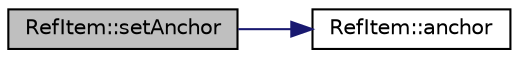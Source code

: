 digraph "RefItem::setAnchor"
{
 // LATEX_PDF_SIZE
  edge [fontname="Helvetica",fontsize="10",labelfontname="Helvetica",labelfontsize="10"];
  node [fontname="Helvetica",fontsize="10",shape=record];
  rankdir="LR";
  Node1 [label="RefItem::setAnchor",height=0.2,width=0.4,color="black", fillcolor="grey75", style="filled", fontcolor="black",tooltip=" "];
  Node1 -> Node2 [color="midnightblue",fontsize="10",style="solid",fontname="Helvetica"];
  Node2 [label="RefItem::anchor",height=0.2,width=0.4,color="black", fillcolor="white", style="filled",URL="$classRefItem.html#aebd4bb49f4b3c355fa866a6e5b409d1b",tooltip=" "];
}
